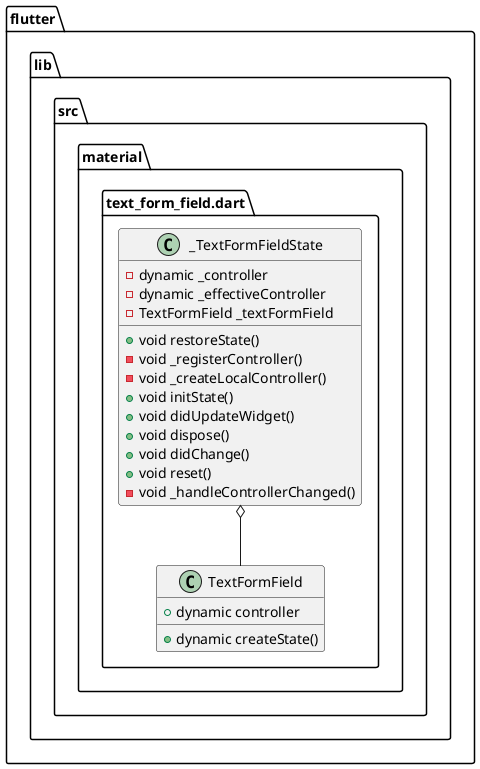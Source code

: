 @startuml
set namespaceSeparator ::

class "flutter::lib::src::material::text_form_field.dart::TextFormField" {
  +dynamic controller
  +dynamic createState()
}

class "flutter::lib::src::material::text_form_field.dart::_TextFormFieldState" {
  -dynamic _controller
  -dynamic _effectiveController
  -TextFormField _textFormField
  +void restoreState()
  -void _registerController()
  -void _createLocalController()
  +void initState()
  +void didUpdateWidget()
  +void dispose()
  +void didChange()
  +void reset()
  -void _handleControllerChanged()
}

"flutter::lib::src::material::text_form_field.dart::_TextFormFieldState" o-- "flutter::lib::src::material::text_form_field.dart::TextFormField"


@enduml
